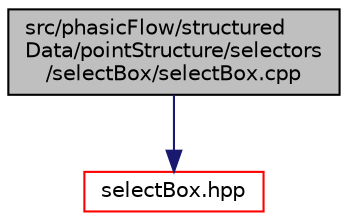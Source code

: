 digraph "src/phasicFlow/structuredData/pointStructure/selectors/selectBox/selectBox.cpp"
{
 // LATEX_PDF_SIZE
  edge [fontname="Helvetica",fontsize="10",labelfontname="Helvetica",labelfontsize="10"];
  node [fontname="Helvetica",fontsize="10",shape=record];
  Node1 [label="src/phasicFlow/structured\lData/pointStructure/selectors\l/selectBox/selectBox.cpp",height=0.2,width=0.4,color="black", fillcolor="grey75", style="filled", fontcolor="black",tooltip=" "];
  Node1 -> Node2 [color="midnightblue",fontsize="10",style="solid",fontname="Helvetica"];
  Node2 [label="selectBox.hpp",height=0.2,width=0.4,color="red", fillcolor="white", style="filled",URL="$selectBox_8hpp.html",tooltip=" "];
}
